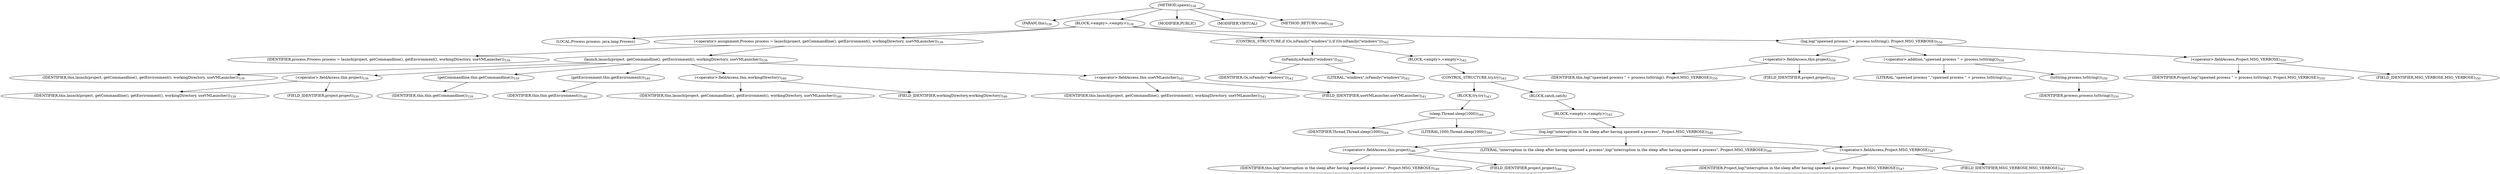 digraph "spawn" {  
"1018" [label = <(METHOD,spawn)<SUB>538</SUB>> ]
"43" [label = <(PARAM,this)<SUB>538</SUB>> ]
"1019" [label = <(BLOCK,&lt;empty&gt;,&lt;empty&gt;)<SUB>538</SUB>> ]
"1020" [label = <(LOCAL,Process process: java.lang.Process)> ]
"1021" [label = <(&lt;operator&gt;.assignment,Process process = launch(project, getCommandline(), getEnvironment(), workingDirectory, useVMLauncher))<SUB>539</SUB>> ]
"1022" [label = <(IDENTIFIER,process,Process process = launch(project, getCommandline(), getEnvironment(), workingDirectory, useVMLauncher))<SUB>539</SUB>> ]
"1023" [label = <(launch,launch(project, getCommandline(), getEnvironment(), workingDirectory, useVMLauncher))<SUB>539</SUB>> ]
"45" [label = <(IDENTIFIER,this,launch(project, getCommandline(), getEnvironment(), workingDirectory, useVMLauncher))<SUB>539</SUB>> ]
"1024" [label = <(&lt;operator&gt;.fieldAccess,this.project)<SUB>539</SUB>> ]
"1025" [label = <(IDENTIFIER,this,launch(project, getCommandline(), getEnvironment(), workingDirectory, useVMLauncher))<SUB>539</SUB>> ]
"1026" [label = <(FIELD_IDENTIFIER,project,project)<SUB>539</SUB>> ]
"1027" [label = <(getCommandline,this.getCommandline())<SUB>539</SUB>> ]
"42" [label = <(IDENTIFIER,this,this.getCommandline())<SUB>539</SUB>> ]
"1028" [label = <(getEnvironment,this.getEnvironment())<SUB>540</SUB>> ]
"44" [label = <(IDENTIFIER,this,this.getEnvironment())<SUB>540</SUB>> ]
"1029" [label = <(&lt;operator&gt;.fieldAccess,this.workingDirectory)<SUB>540</SUB>> ]
"1030" [label = <(IDENTIFIER,this,launch(project, getCommandline(), getEnvironment(), workingDirectory, useVMLauncher))<SUB>540</SUB>> ]
"1031" [label = <(FIELD_IDENTIFIER,workingDirectory,workingDirectory)<SUB>540</SUB>> ]
"1032" [label = <(&lt;operator&gt;.fieldAccess,this.useVMLauncher)<SUB>541</SUB>> ]
"1033" [label = <(IDENTIFIER,this,launch(project, getCommandline(), getEnvironment(), workingDirectory, useVMLauncher))<SUB>541</SUB>> ]
"1034" [label = <(FIELD_IDENTIFIER,useVMLauncher,useVMLauncher)<SUB>541</SUB>> ]
"1035" [label = <(CONTROL_STRUCTURE,if (Os.isFamily(&quot;windows&quot;)),if (Os.isFamily(&quot;windows&quot;)))<SUB>542</SUB>> ]
"1036" [label = <(isFamily,isFamily(&quot;windows&quot;))<SUB>542</SUB>> ]
"1037" [label = <(IDENTIFIER,Os,isFamily(&quot;windows&quot;))<SUB>542</SUB>> ]
"1038" [label = <(LITERAL,&quot;windows&quot;,isFamily(&quot;windows&quot;))<SUB>542</SUB>> ]
"1039" [label = <(BLOCK,&lt;empty&gt;,&lt;empty&gt;)<SUB>542</SUB>> ]
"1040" [label = <(CONTROL_STRUCTURE,try,try)<SUB>543</SUB>> ]
"1041" [label = <(BLOCK,try,try)<SUB>543</SUB>> ]
"1042" [label = <(sleep,Thread.sleep(1000))<SUB>544</SUB>> ]
"1043" [label = <(IDENTIFIER,Thread,Thread.sleep(1000))<SUB>544</SUB>> ]
"1044" [label = <(LITERAL,1000,Thread.sleep(1000))<SUB>544</SUB>> ]
"1045" [label = <(BLOCK,catch,catch)> ]
"1046" [label = <(BLOCK,&lt;empty&gt;,&lt;empty&gt;)<SUB>545</SUB>> ]
"1047" [label = <(log,log(&quot;interruption in the sleep after having spawned a process&quot;, Project.MSG_VERBOSE))<SUB>546</SUB>> ]
"1048" [label = <(&lt;operator&gt;.fieldAccess,this.project)<SUB>546</SUB>> ]
"1049" [label = <(IDENTIFIER,this,log(&quot;interruption in the sleep after having spawned a process&quot;, Project.MSG_VERBOSE))<SUB>546</SUB>> ]
"1050" [label = <(FIELD_IDENTIFIER,project,project)<SUB>546</SUB>> ]
"1051" [label = <(LITERAL,&quot;interruption in the sleep after having spawned a process&quot;,log(&quot;interruption in the sleep after having spawned a process&quot;, Project.MSG_VERBOSE))<SUB>546</SUB>> ]
"1052" [label = <(&lt;operator&gt;.fieldAccess,Project.MSG_VERBOSE)<SUB>547</SUB>> ]
"1053" [label = <(IDENTIFIER,Project,log(&quot;interruption in the sleep after having spawned a process&quot;, Project.MSG_VERBOSE))<SUB>547</SUB>> ]
"1054" [label = <(FIELD_IDENTIFIER,MSG_VERBOSE,MSG_VERBOSE)<SUB>547</SUB>> ]
"1055" [label = <(log,log(&quot;spawned process &quot; + process.toString(), Project.MSG_VERBOSE))<SUB>550</SUB>> ]
"1056" [label = <(&lt;operator&gt;.fieldAccess,this.project)<SUB>550</SUB>> ]
"1057" [label = <(IDENTIFIER,this,log(&quot;spawned process &quot; + process.toString(), Project.MSG_VERBOSE))<SUB>550</SUB>> ]
"1058" [label = <(FIELD_IDENTIFIER,project,project)<SUB>550</SUB>> ]
"1059" [label = <(&lt;operator&gt;.addition,&quot;spawned process &quot; + process.toString())<SUB>550</SUB>> ]
"1060" [label = <(LITERAL,&quot;spawned process &quot;,&quot;spawned process &quot; + process.toString())<SUB>550</SUB>> ]
"1061" [label = <(toString,process.toString())<SUB>550</SUB>> ]
"1062" [label = <(IDENTIFIER,process,process.toString())<SUB>550</SUB>> ]
"1063" [label = <(&lt;operator&gt;.fieldAccess,Project.MSG_VERBOSE)<SUB>550</SUB>> ]
"1064" [label = <(IDENTIFIER,Project,log(&quot;spawned process &quot; + process.toString(), Project.MSG_VERBOSE))<SUB>550</SUB>> ]
"1065" [label = <(FIELD_IDENTIFIER,MSG_VERBOSE,MSG_VERBOSE)<SUB>550</SUB>> ]
"1066" [label = <(MODIFIER,PUBLIC)> ]
"1067" [label = <(MODIFIER,VIRTUAL)> ]
"1068" [label = <(METHOD_RETURN,void)<SUB>538</SUB>> ]
  "1018" -> "43" 
  "1018" -> "1019" 
  "1018" -> "1066" 
  "1018" -> "1067" 
  "1018" -> "1068" 
  "1019" -> "1020" 
  "1019" -> "1021" 
  "1019" -> "1035" 
  "1019" -> "1055" 
  "1021" -> "1022" 
  "1021" -> "1023" 
  "1023" -> "45" 
  "1023" -> "1024" 
  "1023" -> "1027" 
  "1023" -> "1028" 
  "1023" -> "1029" 
  "1023" -> "1032" 
  "1024" -> "1025" 
  "1024" -> "1026" 
  "1027" -> "42" 
  "1028" -> "44" 
  "1029" -> "1030" 
  "1029" -> "1031" 
  "1032" -> "1033" 
  "1032" -> "1034" 
  "1035" -> "1036" 
  "1035" -> "1039" 
  "1036" -> "1037" 
  "1036" -> "1038" 
  "1039" -> "1040" 
  "1040" -> "1041" 
  "1040" -> "1045" 
  "1041" -> "1042" 
  "1042" -> "1043" 
  "1042" -> "1044" 
  "1045" -> "1046" 
  "1046" -> "1047" 
  "1047" -> "1048" 
  "1047" -> "1051" 
  "1047" -> "1052" 
  "1048" -> "1049" 
  "1048" -> "1050" 
  "1052" -> "1053" 
  "1052" -> "1054" 
  "1055" -> "1056" 
  "1055" -> "1059" 
  "1055" -> "1063" 
  "1056" -> "1057" 
  "1056" -> "1058" 
  "1059" -> "1060" 
  "1059" -> "1061" 
  "1061" -> "1062" 
  "1063" -> "1064" 
  "1063" -> "1065" 
}
